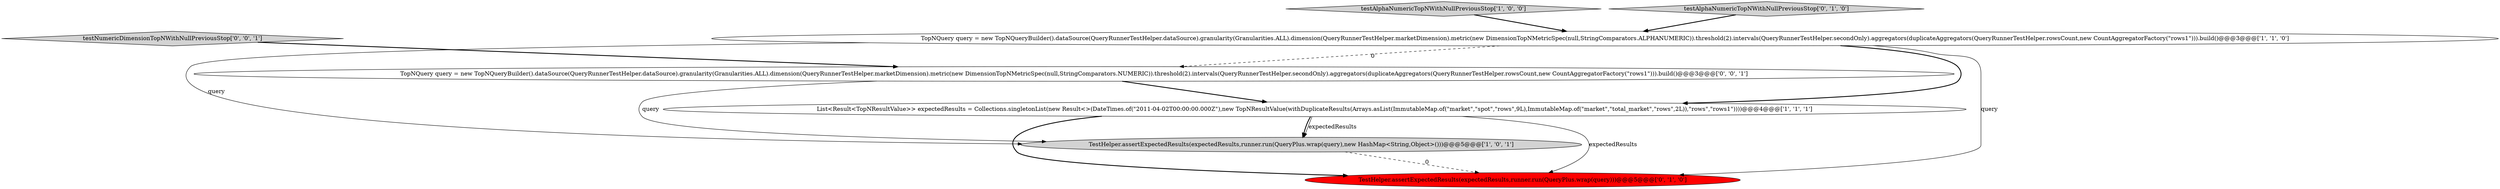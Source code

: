 digraph {
6 [style = filled, label = "TopNQuery query = new TopNQueryBuilder().dataSource(QueryRunnerTestHelper.dataSource).granularity(Granularities.ALL).dimension(QueryRunnerTestHelper.marketDimension).metric(new DimensionTopNMetricSpec(null,StringComparators.NUMERIC)).threshold(2).intervals(QueryRunnerTestHelper.secondOnly).aggregators(duplicateAggregators(QueryRunnerTestHelper.rowsCount,new CountAggregatorFactory(\"rows1\"))).build()@@@3@@@['0', '0', '1']", fillcolor = white, shape = ellipse image = "AAA0AAABBB3BBB"];
0 [style = filled, label = "TestHelper.assertExpectedResults(expectedResults,runner.run(QueryPlus.wrap(query),new HashMap<String,Object>()))@@@5@@@['1', '0', '1']", fillcolor = lightgray, shape = ellipse image = "AAA0AAABBB1BBB"];
5 [style = filled, label = "TestHelper.assertExpectedResults(expectedResults,runner.run(QueryPlus.wrap(query)))@@@5@@@['0', '1', '0']", fillcolor = red, shape = ellipse image = "AAA1AAABBB2BBB"];
2 [style = filled, label = "testAlphaNumericTopNWithNullPreviousStop['1', '0', '0']", fillcolor = lightgray, shape = diamond image = "AAA0AAABBB1BBB"];
1 [style = filled, label = "TopNQuery query = new TopNQueryBuilder().dataSource(QueryRunnerTestHelper.dataSource).granularity(Granularities.ALL).dimension(QueryRunnerTestHelper.marketDimension).metric(new DimensionTopNMetricSpec(null,StringComparators.ALPHANUMERIC)).threshold(2).intervals(QueryRunnerTestHelper.secondOnly).aggregators(duplicateAggregators(QueryRunnerTestHelper.rowsCount,new CountAggregatorFactory(\"rows1\"))).build()@@@3@@@['1', '1', '0']", fillcolor = white, shape = ellipse image = "AAA0AAABBB1BBB"];
3 [style = filled, label = "List<Result<TopNResultValue>> expectedResults = Collections.singletonList(new Result<>(DateTimes.of(\"2011-04-02T00:00:00.000Z\"),new TopNResultValue(withDuplicateResults(Arrays.asList(ImmutableMap.of(\"market\",\"spot\",\"rows\",9L),ImmutableMap.of(\"market\",\"total_market\",\"rows\",2L)),\"rows\",\"rows1\"))))@@@4@@@['1', '1', '1']", fillcolor = white, shape = ellipse image = "AAA0AAABBB1BBB"];
7 [style = filled, label = "testNumericDimensionTopNWithNullPreviousStop['0', '0', '1']", fillcolor = lightgray, shape = diamond image = "AAA0AAABBB3BBB"];
4 [style = filled, label = "testAlphaNumericTopNWithNullPreviousStop['0', '1', '0']", fillcolor = lightgray, shape = diamond image = "AAA0AAABBB2BBB"];
1->3 [style = bold, label=""];
3->0 [style = solid, label="expectedResults"];
6->3 [style = bold, label=""];
4->1 [style = bold, label=""];
3->5 [style = bold, label=""];
3->5 [style = solid, label="expectedResults"];
0->5 [style = dashed, label="0"];
1->6 [style = dashed, label="0"];
2->1 [style = bold, label=""];
1->0 [style = solid, label="query"];
3->0 [style = bold, label=""];
7->6 [style = bold, label=""];
6->0 [style = solid, label="query"];
1->5 [style = solid, label="query"];
}
